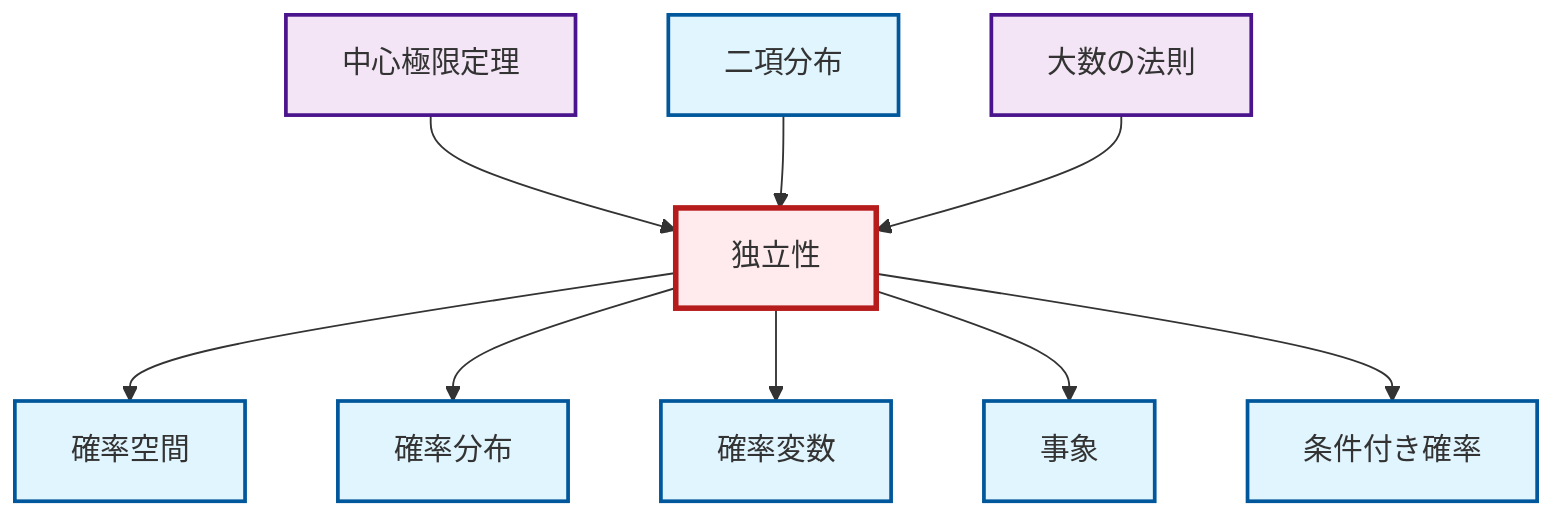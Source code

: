 graph TD
    classDef definition fill:#e1f5fe,stroke:#01579b,stroke-width:2px
    classDef theorem fill:#f3e5f5,stroke:#4a148c,stroke-width:2px
    classDef axiom fill:#fff3e0,stroke:#e65100,stroke-width:2px
    classDef example fill:#e8f5e9,stroke:#1b5e20,stroke-width:2px
    classDef current fill:#ffebee,stroke:#b71c1c,stroke-width:3px
    def-conditional-probability["条件付き確率"]:::definition
    thm-law-of-large-numbers["大数の法則"]:::theorem
    def-random-variable["確率変数"]:::definition
    def-binomial-distribution["二項分布"]:::definition
    thm-central-limit["中心極限定理"]:::theorem
    def-probability-space["確率空間"]:::definition
    def-event["事象"]:::definition
    def-probability-distribution["確率分布"]:::definition
    def-independence["独立性"]:::definition
    def-independence --> def-probability-space
    def-independence --> def-probability-distribution
    thm-central-limit --> def-independence
    def-binomial-distribution --> def-independence
    def-independence --> def-random-variable
    thm-law-of-large-numbers --> def-independence
    def-independence --> def-event
    def-independence --> def-conditional-probability
    class def-independence current